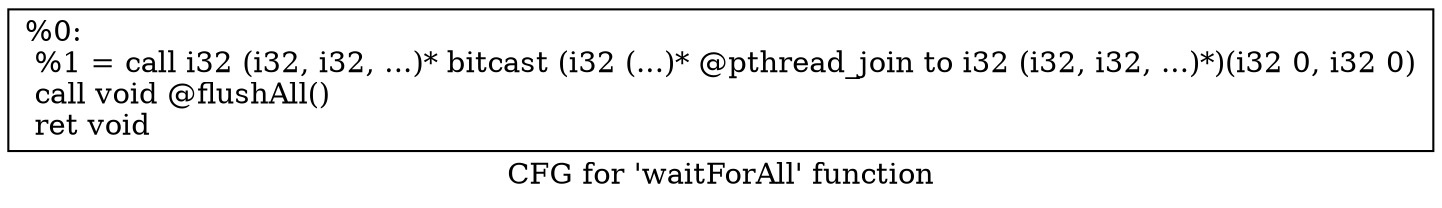 digraph "CFG for 'waitForAll' function" {
	label="CFG for 'waitForAll' function";

	Node0x2bd51a0 [shape=record,label="{%0:\l  %1 = call i32 (i32, i32, ...)* bitcast (i32 (...)* @pthread_join to i32 (i32, i32, ...)*)(i32 0, i32 0)\l  call void @flushAll()\l  ret void\l}"];
}
